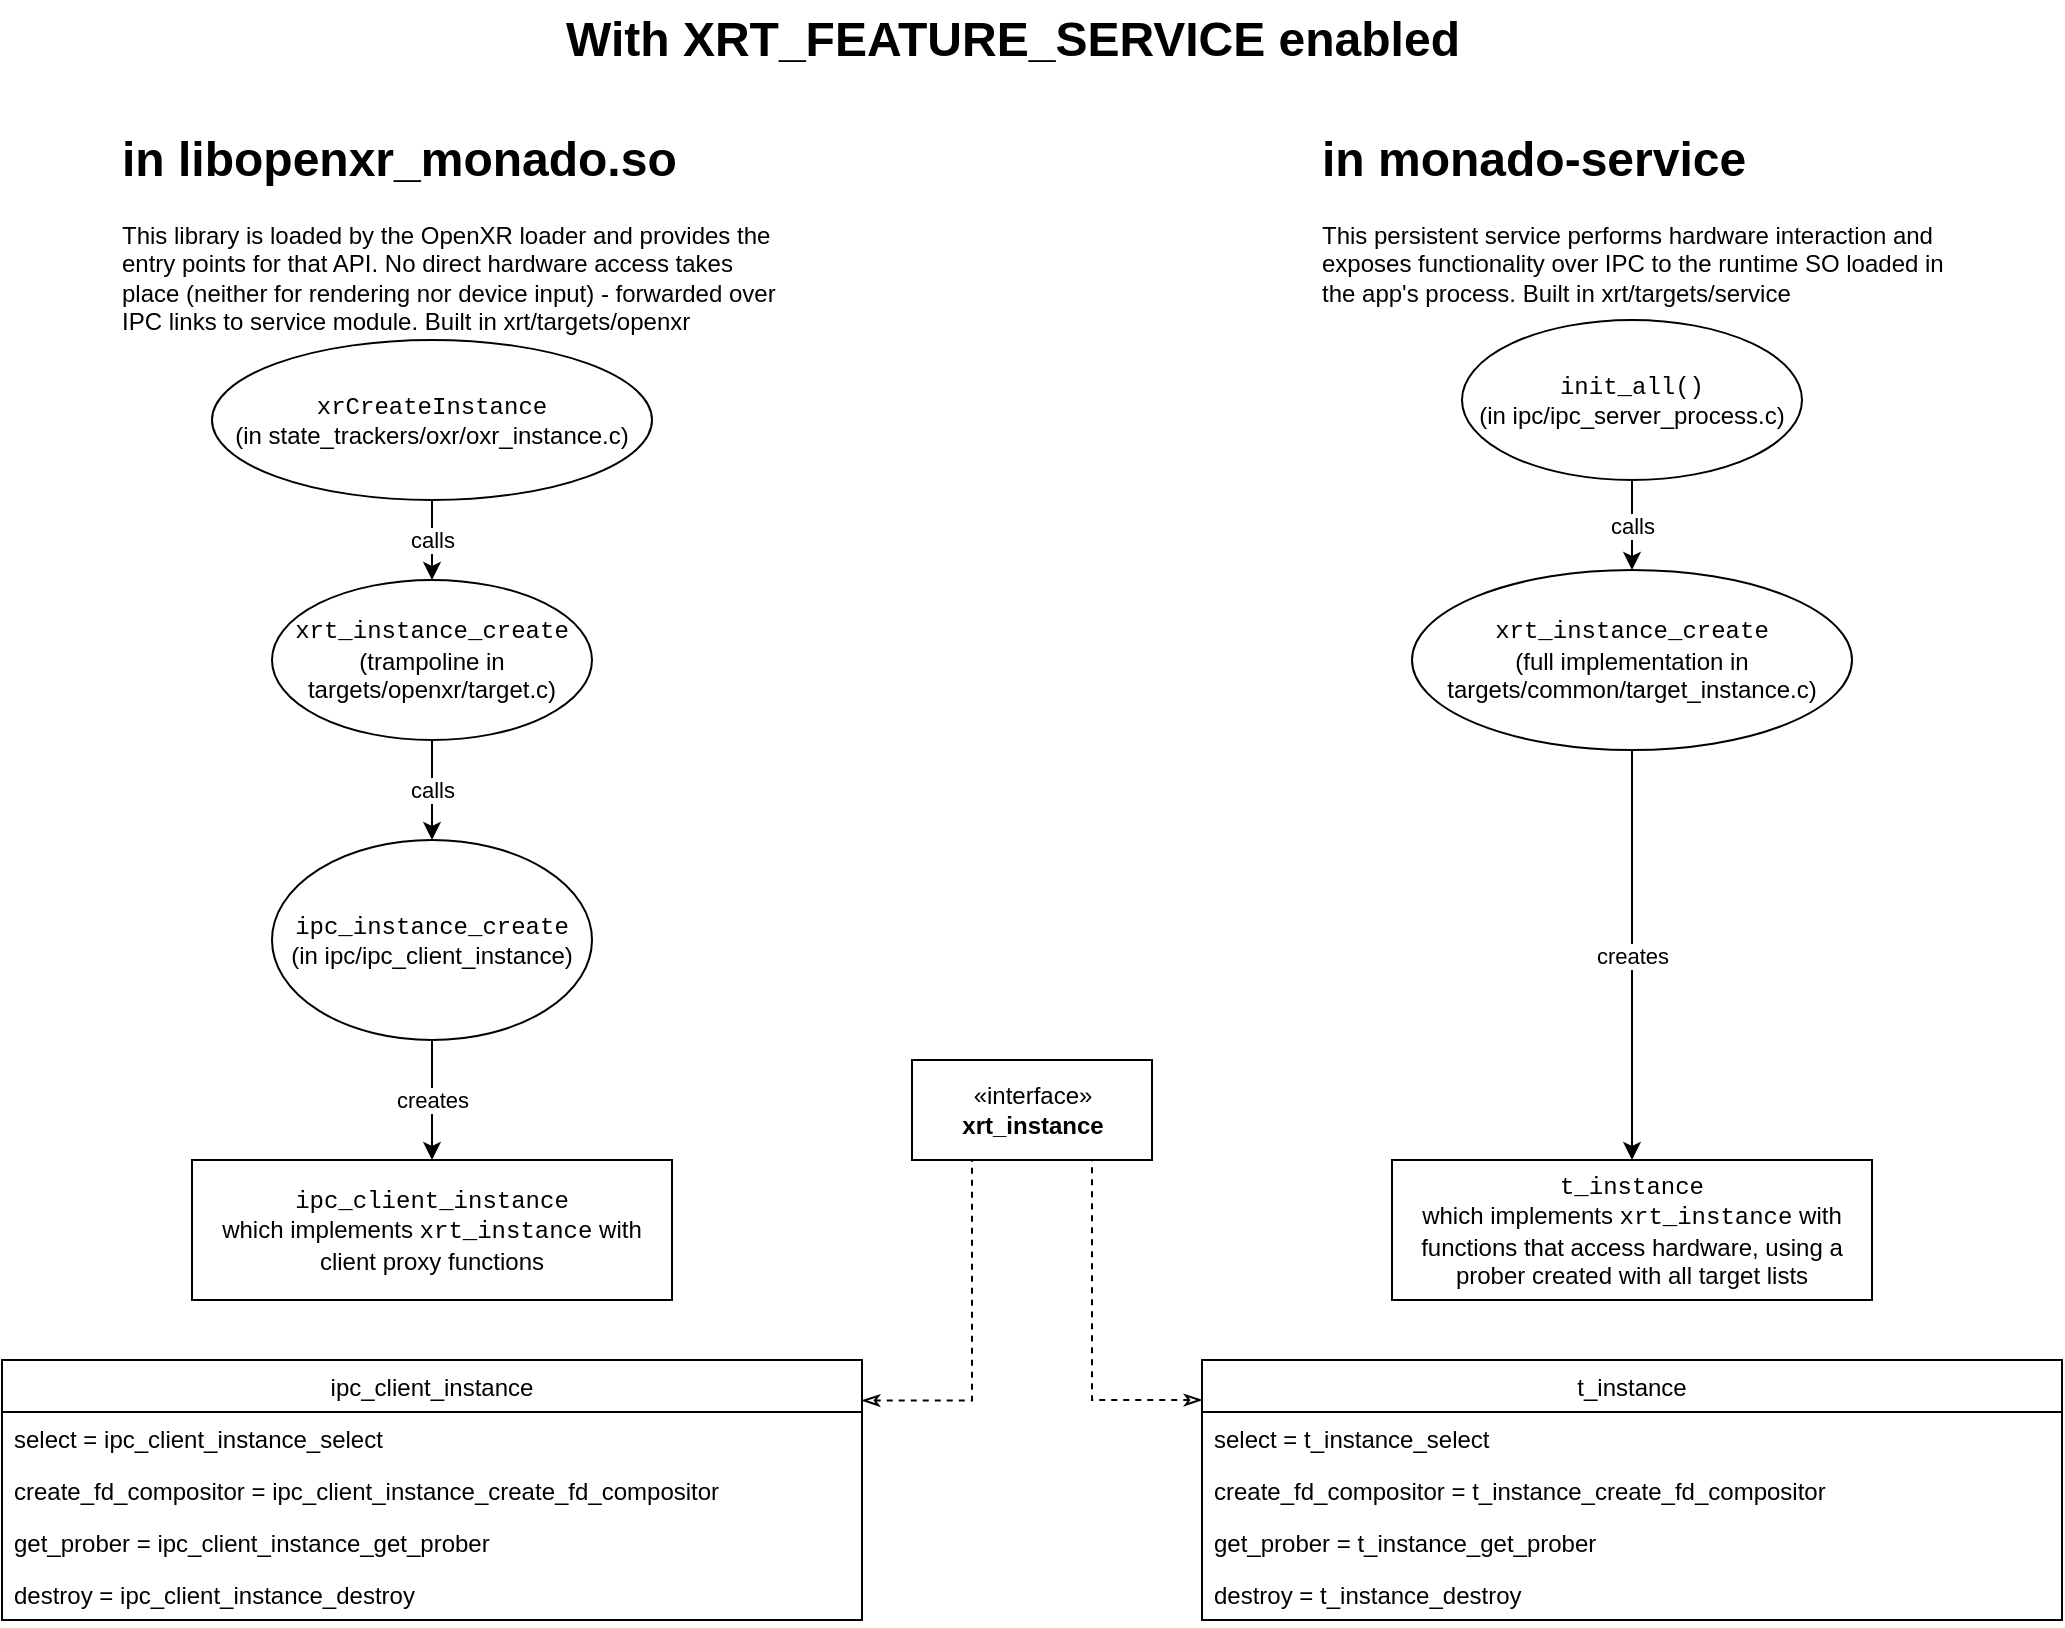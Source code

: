 <mxfile version="12.4.2" type="device" pages="1"><diagram id="i7RjRSwkiHJf6eIeykeo" name="Page-1"><mxGraphModel dx="1102" dy="1000" grid="1" gridSize="10" guides="1" tooltips="1" connect="1" arrows="1" fold="1" page="1" pageScale="1" pageWidth="1100" pageHeight="850" math="0" shadow="0"><root><mxCell id="0"/><mxCell id="1" parent="0"/><mxCell id="XGS2NG-t9NTN6wiKqpjL-5" value="creates" style="edgeStyle=orthogonalEdgeStyle;rounded=0;comic=0;orthogonalLoop=1;jettySize=auto;html=1;" parent="1" source="XGS2NG-t9NTN6wiKqpjL-2" target="XGS2NG-t9NTN6wiKqpjL-23" edge="1"><mxGeometry relative="1" as="geometry"/></mxCell><mxCell id="XGS2NG-t9NTN6wiKqpjL-2" value="&lt;font face=&quot;Courier New&quot;&gt;xrt_instance_create&lt;br&gt;&lt;/font&gt;(full implementation in targets/common/target_instance.c)" style="ellipse;whiteSpace=wrap;html=1;" parent="1" vertex="1"><mxGeometry x="730" y="295" width="220" height="90" as="geometry"/></mxCell><mxCell id="XGS2NG-t9NTN6wiKqpjL-20" value="With XRT_FEATURE_SERVICE enabled" style="text;strokeColor=none;fillColor=none;html=1;fontSize=24;fontStyle=1;verticalAlign=middle;align=center;" parent="1" vertex="1"><mxGeometry x="480" y="10" width="100" height="40" as="geometry"/></mxCell><mxCell id="XGS2NG-t9NTN6wiKqpjL-21" value="&lt;h1&gt;in libopenxr_monado.so&lt;/h1&gt;&lt;p&gt;This library is loaded by the OpenXR loader and provides the entry points for that API. No direct hardware access takes place (neither for rendering nor device input) - forwarded over IPC links to service module. Built in xrt/targets/openxr&lt;/p&gt;" style="text;html=1;strokeColor=none;fillColor=none;spacing=5;spacingTop=-20;whiteSpace=wrap;overflow=hidden;rounded=0;" parent="1" vertex="1"><mxGeometry x="80" y="70" width="340" height="110" as="geometry"/></mxCell><mxCell id="XGS2NG-t9NTN6wiKqpjL-22" value="&lt;h1&gt;in monado-service&lt;/h1&gt;&lt;p&gt;This persistent service performs hardware interaction and exposes functionality over IPC to the runtime SO loaded in the app's process. Built in xrt/targets/service&lt;/p&gt;" style="text;html=1;strokeColor=none;fillColor=none;spacing=5;spacingTop=-20;whiteSpace=wrap;overflow=hidden;rounded=0;" parent="1" vertex="1"><mxGeometry x="680" y="70" width="320" height="100" as="geometry"/></mxCell><mxCell id="XGS2NG-t9NTN6wiKqpjL-1" value="&lt;font face=&quot;Courier New&quot;&gt;xrCreateInstance&lt;/font&gt;&lt;br&gt;(in state_trackers/oxr/oxr_instance.c)" style="ellipse;whiteSpace=wrap;html=1;" parent="1" vertex="1"><mxGeometry x="130" y="180" width="220" height="80" as="geometry"/></mxCell><mxCell id="XGS2NG-t9NTN6wiKqpjL-6" value="&lt;font face=&quot;Courier New&quot;&gt;xrt_instance_create&lt;/font&gt;&lt;br&gt;(trampoline in targets/openxr/target.c)" style="ellipse;whiteSpace=wrap;html=1;" parent="1" vertex="1"><mxGeometry x="160" y="300" width="160" height="80" as="geometry"/></mxCell><mxCell id="XGS2NG-t9NTN6wiKqpjL-7" value="calls" style="edgeStyle=orthogonalEdgeStyle;rounded=0;comic=0;orthogonalLoop=1;jettySize=auto;html=1;" parent="1" source="XGS2NG-t9NTN6wiKqpjL-1" target="XGS2NG-t9NTN6wiKqpjL-6" edge="1"><mxGeometry relative="1" as="geometry"/></mxCell><mxCell id="XGS2NG-t9NTN6wiKqpjL-8" value="&lt;font face=&quot;Courier New&quot;&gt;ipc_instance_create&lt;/font&gt;&lt;br&gt;(in ipc/ipc_client_instance)" style="ellipse;whiteSpace=wrap;html=1;" parent="1" vertex="1"><mxGeometry x="160" y="430" width="160" height="100" as="geometry"/></mxCell><mxCell id="XGS2NG-t9NTN6wiKqpjL-9" value="calls" style="edgeStyle=orthogonalEdgeStyle;rounded=0;comic=0;orthogonalLoop=1;jettySize=auto;html=1;" parent="1" source="XGS2NG-t9NTN6wiKqpjL-6" target="XGS2NG-t9NTN6wiKqpjL-8" edge="1"><mxGeometry relative="1" as="geometry"/></mxCell><mxCell id="XGS2NG-t9NTN6wiKqpjL-17" value="&lt;div&gt;&lt;font face=&quot;Courier New&quot;&gt;ipc_client_instance&lt;/font&gt;&lt;/div&gt;&lt;div&gt;which implements &lt;font face=&quot;Courier New&quot;&gt;xrt_instance&lt;/font&gt; with client proxy functions&lt;/div&gt;" style="rounded=0;whiteSpace=wrap;html=1;align=center;" parent="1" vertex="1"><mxGeometry x="120" y="590" width="240" height="70" as="geometry"/></mxCell><mxCell id="XGS2NG-t9NTN6wiKqpjL-11" value="creates" style="edgeStyle=orthogonalEdgeStyle;rounded=0;comic=0;orthogonalLoop=1;jettySize=auto;html=1;" parent="1" source="XGS2NG-t9NTN6wiKqpjL-8" target="XGS2NG-t9NTN6wiKqpjL-17" edge="1"><mxGeometry relative="1" as="geometry"/></mxCell><mxCell id="XGS2NG-t9NTN6wiKqpjL-23" value="&lt;div&gt;&lt;font face=&quot;Courier New&quot;&gt;t_instance&lt;/font&gt;&lt;/div&gt;&lt;div&gt;which implements &lt;font face=&quot;Courier New&quot;&gt;xrt_instance&lt;/font&gt; with functions that access hardware, using a prober created with all target lists&lt;/div&gt;" style="rounded=0;whiteSpace=wrap;html=1;align=center;" parent="1" vertex="1"><mxGeometry x="720" y="590" width="240" height="70" as="geometry"/></mxCell><mxCell id="XGS2NG-t9NTN6wiKqpjL-41" style="edgeStyle=orthogonalEdgeStyle;rounded=0;comic=0;orthogonalLoop=1;jettySize=auto;html=1;startArrow=classicThin;startFill=0;endArrow=none;endFill=0;dashed=1;exitX=0;exitY=0.154;exitDx=0;exitDy=0;exitPerimeter=0;entryX=0.75;entryY=1;entryDx=0;entryDy=0;" parent="1" source="XGS2NG-t9NTN6wiKqpjL-24" target="XGS2NG-t9NTN6wiKqpjL-37" edge="1"><mxGeometry relative="1" as="geometry"><mxPoint x="599" y="805" as="sourcePoint"/></mxGeometry></mxCell><mxCell id="XGS2NG-t9NTN6wiKqpjL-24" value="t_instance" style="swimlane;fontStyle=0;childLayout=stackLayout;horizontal=1;startSize=26;fillColor=none;horizontalStack=0;resizeParent=1;resizeParentMax=0;resizeLast=0;collapsible=1;marginBottom=0;" parent="1" vertex="1"><mxGeometry x="625" y="690" width="430" height="130" as="geometry"><mxRectangle x="480" y="730" width="90" height="26" as="alternateBounds"/></mxGeometry></mxCell><mxCell id="XGS2NG-t9NTN6wiKqpjL-28" value="select = t_instance_select" style="text;strokeColor=none;fillColor=none;align=left;verticalAlign=top;spacingLeft=4;spacingRight=4;overflow=hidden;rotatable=0;points=[[0,0.5],[1,0.5]];portConstraint=eastwest;" parent="XGS2NG-t9NTN6wiKqpjL-24" vertex="1"><mxGeometry y="26" width="430" height="26" as="geometry"/></mxCell><mxCell id="XGS2NG-t9NTN6wiKqpjL-25" value="create_fd_compositor = t_instance_create_fd_compositor" style="text;strokeColor=none;fillColor=none;align=left;verticalAlign=top;spacingLeft=4;spacingRight=4;overflow=hidden;rotatable=0;points=[[0,0.5],[1,0.5]];portConstraint=eastwest;" parent="XGS2NG-t9NTN6wiKqpjL-24" vertex="1"><mxGeometry y="52" width="430" height="26" as="geometry"/></mxCell><mxCell id="XGS2NG-t9NTN6wiKqpjL-26" value="get_prober = t_instance_get_prober" style="text;strokeColor=none;fillColor=none;align=left;verticalAlign=top;spacingLeft=4;spacingRight=4;overflow=hidden;rotatable=0;points=[[0,0.5],[1,0.5]];portConstraint=eastwest;" parent="XGS2NG-t9NTN6wiKqpjL-24" vertex="1"><mxGeometry y="78" width="430" height="26" as="geometry"/></mxCell><mxCell id="XGS2NG-t9NTN6wiKqpjL-27" value="destroy = t_instance_destroy" style="text;strokeColor=none;fillColor=none;align=left;verticalAlign=top;spacingLeft=4;spacingRight=4;overflow=hidden;rotatable=0;points=[[0,0.5],[1,0.5]];portConstraint=eastwest;" parent="XGS2NG-t9NTN6wiKqpjL-24" vertex="1"><mxGeometry y="104" width="430" height="26" as="geometry"/></mxCell><mxCell id="XGS2NG-t9NTN6wiKqpjL-40" style="edgeStyle=orthogonalEdgeStyle;rounded=0;comic=0;orthogonalLoop=1;jettySize=auto;html=1;exitX=1;exitY=0.156;exitDx=0;exitDy=0;entryX=0.25;entryY=1;entryDx=0;entryDy=0;startArrow=classicThin;startFill=0;endArrow=none;endFill=0;dashed=1;exitPerimeter=0;" parent="1" source="XGS2NG-t9NTN6wiKqpjL-31" target="XGS2NG-t9NTN6wiKqpjL-37" edge="1"><mxGeometry relative="1" as="geometry"/></mxCell><mxCell id="XGS2NG-t9NTN6wiKqpjL-31" value="ipc_client_instance" style="swimlane;fontStyle=0;childLayout=stackLayout;horizontal=1;startSize=26;fillColor=none;horizontalStack=0;resizeParent=1;resizeParentMax=0;resizeLast=0;collapsible=1;marginBottom=0;" parent="1" vertex="1"><mxGeometry x="25" y="690" width="430" height="130" as="geometry"><mxRectangle x="480" y="730" width="90" height="26" as="alternateBounds"/></mxGeometry></mxCell><mxCell id="XGS2NG-t9NTN6wiKqpjL-32" value="select = ipc_client_instance_select" style="text;strokeColor=none;fillColor=none;align=left;verticalAlign=top;spacingLeft=4;spacingRight=4;overflow=hidden;rotatable=0;points=[[0,0.5],[1,0.5]];portConstraint=eastwest;" parent="XGS2NG-t9NTN6wiKqpjL-31" vertex="1"><mxGeometry y="26" width="430" height="26" as="geometry"/></mxCell><mxCell id="XGS2NG-t9NTN6wiKqpjL-33" value="create_fd_compositor = ipc_client_instance_create_fd_compositor" style="text;strokeColor=none;fillColor=none;align=left;verticalAlign=top;spacingLeft=4;spacingRight=4;overflow=hidden;rotatable=0;points=[[0,0.5],[1,0.5]];portConstraint=eastwest;" parent="XGS2NG-t9NTN6wiKqpjL-31" vertex="1"><mxGeometry y="52" width="430" height="26" as="geometry"/></mxCell><mxCell id="XGS2NG-t9NTN6wiKqpjL-34" value="get_prober = ipc_client_instance_get_prober" style="text;strokeColor=none;fillColor=none;align=left;verticalAlign=top;spacingLeft=4;spacingRight=4;overflow=hidden;rotatable=0;points=[[0,0.5],[1,0.5]];portConstraint=eastwest;" parent="XGS2NG-t9NTN6wiKqpjL-31" vertex="1"><mxGeometry y="78" width="430" height="26" as="geometry"/></mxCell><mxCell id="XGS2NG-t9NTN6wiKqpjL-35" value="destroy = ipc_client_instance_destroy" style="text;strokeColor=none;fillColor=none;align=left;verticalAlign=top;spacingLeft=4;spacingRight=4;overflow=hidden;rotatable=0;points=[[0,0.5],[1,0.5]];portConstraint=eastwest;" parent="XGS2NG-t9NTN6wiKqpjL-31" vertex="1"><mxGeometry y="104" width="430" height="26" as="geometry"/></mxCell><mxCell id="XGS2NG-t9NTN6wiKqpjL-37" value="«interface»&lt;br&gt;&lt;b&gt;xrt_instance&lt;/b&gt;" style="html=1;" parent="1" vertex="1"><mxGeometry x="480" y="540" width="120" height="50" as="geometry"/></mxCell><mxCell id="XGS2NG-t9NTN6wiKqpjL-44" value="calls" style="edgeStyle=orthogonalEdgeStyle;rounded=0;comic=0;orthogonalLoop=1;jettySize=auto;html=1;endArrow=classic;" parent="1" source="XGS2NG-t9NTN6wiKqpjL-42" target="XGS2NG-t9NTN6wiKqpjL-2" edge="1"><mxGeometry relative="1" as="geometry"/></mxCell><mxCell id="XGS2NG-t9NTN6wiKqpjL-42" value="&lt;font face=&quot;Courier New&quot;&gt;init_all()&lt;/font&gt;&lt;br&gt;(in ipc/ipc_server_process.c)" style="ellipse;whiteSpace=wrap;html=1;" parent="1" vertex="1"><mxGeometry x="755" y="170" width="170" height="80" as="geometry"/></mxCell></root></mxGraphModel></diagram></mxfile>